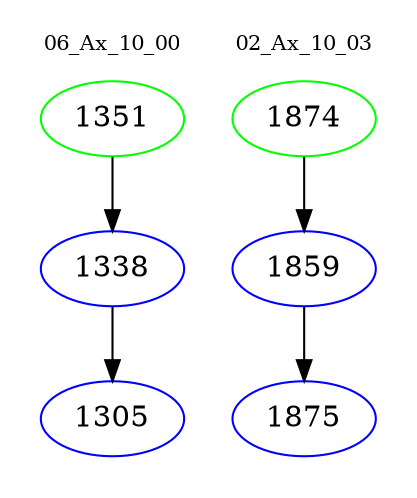 digraph{
subgraph cluster_0 {
color = white
label = "06_Ax_10_00";
fontsize=10;
T0_1351 [label="1351", color="green"]
T0_1351 -> T0_1338 [color="black"]
T0_1338 [label="1338", color="blue"]
T0_1338 -> T0_1305 [color="black"]
T0_1305 [label="1305", color="blue"]
}
subgraph cluster_1 {
color = white
label = "02_Ax_10_03";
fontsize=10;
T1_1874 [label="1874", color="green"]
T1_1874 -> T1_1859 [color="black"]
T1_1859 [label="1859", color="blue"]
T1_1859 -> T1_1875 [color="black"]
T1_1875 [label="1875", color="blue"]
}
}
